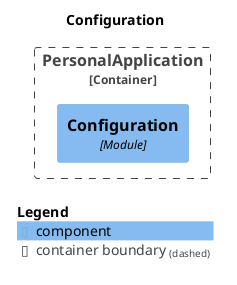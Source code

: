 @startuml
set separator none
title Configuration

top to bottom direction

!include <C4/C4>
!include <C4/C4_Context>
!include <C4/C4_Component>

Container_Boundary("PersonalApplication.PersonalApplication_boundary", "PersonalApplication", $tags="") {
  Component(PersonalApplication.PersonalApplication.Configuration, "Configuration", $techn="Module", $descr="", $tags="", $link="")
}


SHOW_LEGEND(true)
@enduml
